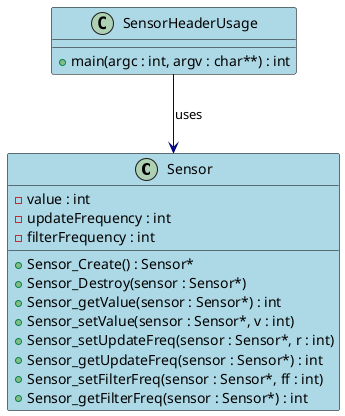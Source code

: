 @startuml SensorHeaderUsage_ClassDiagram

skinparam class {
    BackgroundColor LightBlue
    ArrowColor Navy
    BorderColor Black
}

class Sensor {
    - value : int
    - updateFrequency : int
    - filterFrequency : int
    + Sensor_Create() : Sensor*
    + Sensor_Destroy(sensor : Sensor*)
    + Sensor_getValue(sensor : Sensor*) : int
    + Sensor_setValue(sensor : Sensor*, v : int)
    + Sensor_setUpdateFreq(sensor : Sensor*, r : int)
    + Sensor_getUpdateFreq(sensor : Sensor*) : int
    + Sensor_setFilterFreq(sensor : Sensor*, ff : int)
    + Sensor_getFilterFreq(sensor : Sensor*) : int
}

class SensorHeaderUsage {
    + main(argc : int, argv : char**) : int
}

SensorHeaderUsage --> Sensor : uses

@enduml
